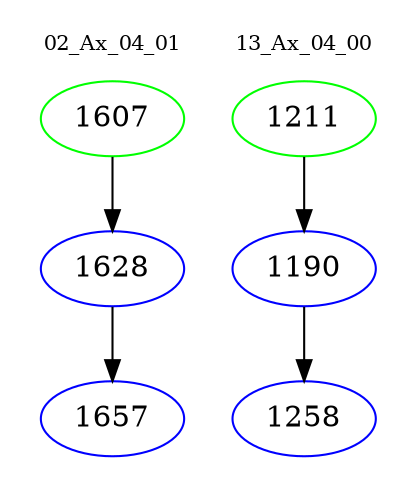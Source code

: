 digraph{
subgraph cluster_0 {
color = white
label = "02_Ax_04_01";
fontsize=10;
T0_1607 [label="1607", color="green"]
T0_1607 -> T0_1628 [color="black"]
T0_1628 [label="1628", color="blue"]
T0_1628 -> T0_1657 [color="black"]
T0_1657 [label="1657", color="blue"]
}
subgraph cluster_1 {
color = white
label = "13_Ax_04_00";
fontsize=10;
T1_1211 [label="1211", color="green"]
T1_1211 -> T1_1190 [color="black"]
T1_1190 [label="1190", color="blue"]
T1_1190 -> T1_1258 [color="black"]
T1_1258 [label="1258", color="blue"]
}
}
